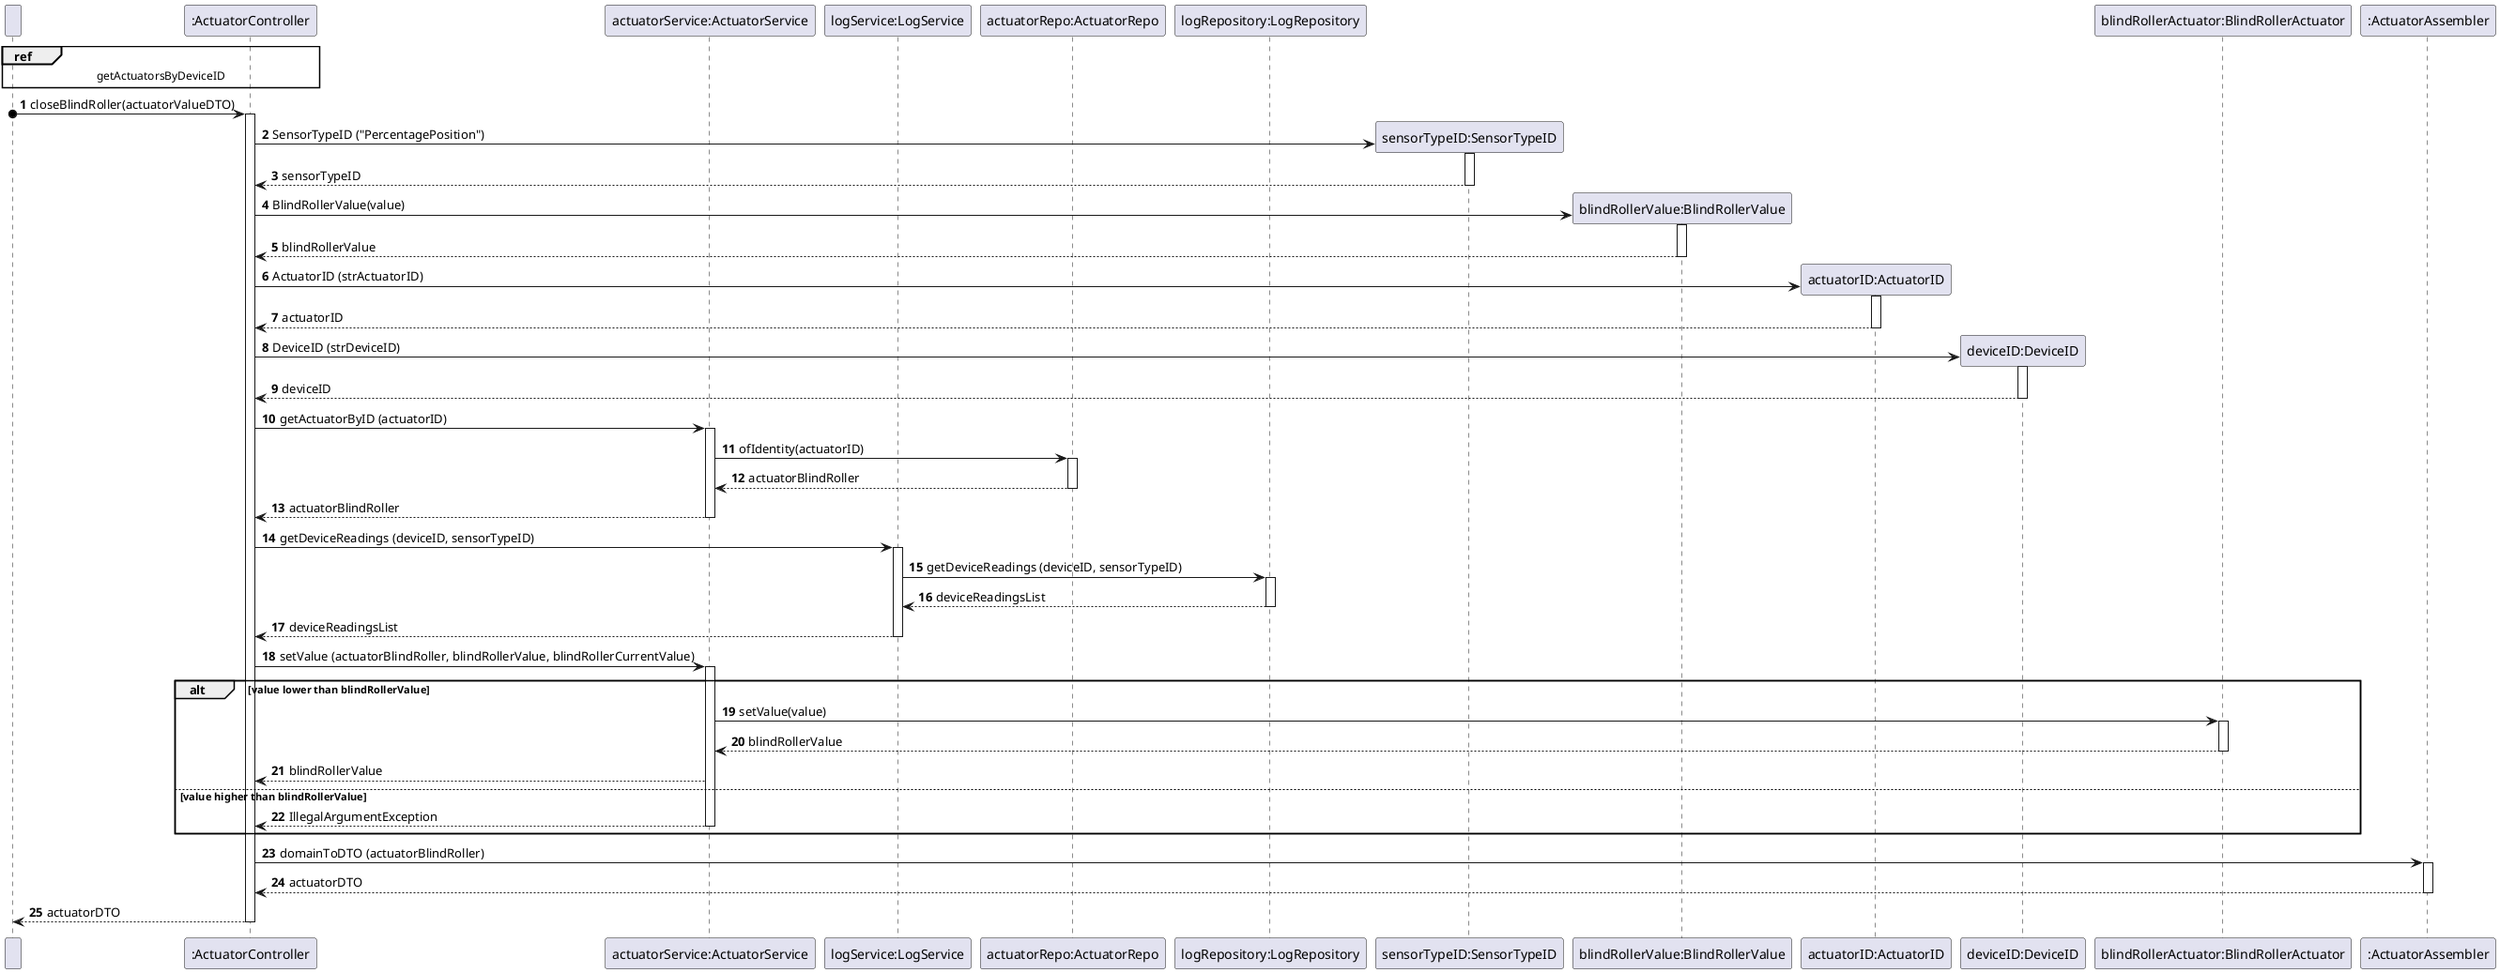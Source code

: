 @startuml
'https://plantuml.com/sequence-diagram
!pragma layout smetana
autonumber

    participant " " as User
    participant ":ActuatorController" as ActuatorController
    participant "actuatorService:ActuatorService" as ActuatorService
    participant "logService:LogService" as LogService
    participant "actuatorRepo:ActuatorRepo" as ActuatorRepo
    participant "logRepository:LogRepository" as LogRepository
    participant "sensorTypeID:SensorTypeID" as SensorTypeID
    participant "blindRollerValue:BlindRollerValue" as BlindRollerValue
    participant "actuatorID:ActuatorID" as ActuatorID
    participant "deviceID:DeviceID" as DeviceID
    participant "blindRollerActuator:BlindRollerActuator" as BlindRollerActuator
    participant ":ActuatorAssembler" as ActuatorAssembler


    ref over User, ActuatorController: getActuatorsByDeviceID

User o-> ActuatorController: closeBlindRoller(actuatorValueDTO)
activate ActuatorController

create SensorTypeID
ActuatorController -> SensorTypeID: SensorTypeID ("PercentagePosition")
activate SensorTypeID

SensorTypeID --> ActuatorController: sensorTypeID
deactivate SensorTypeID

create BlindRollerValue
ActuatorController -> BlindRollerValue: BlindRollerValue(value)
activate BlindRollerValue

BlindRollerValue --> ActuatorController: blindRollerValue
deactivate BlindRollerValue

create ActuatorID
ActuatorController -> ActuatorID : ActuatorID (strActuatorID)
activate ActuatorID

ActuatorID --> ActuatorController: actuatorID
deactivate ActuatorID

create DeviceID
ActuatorController -> DeviceID : DeviceID (strDeviceID)
activate DeviceID

DeviceID --> ActuatorController: deviceID
deactivate DeviceID

ActuatorController -> ActuatorService: getActuatorByID (actuatorID)
activate ActuatorService

ActuatorService -> ActuatorRepo: ofIdentity(actuatorID)
activate ActuatorRepo

ActuatorRepo --> ActuatorService: actuatorBlindRoller
deactivate ActuatorRepo

ActuatorService --> ActuatorController: actuatorBlindRoller
deactivate ActuatorService

ActuatorController -> LogService: getDeviceReadings (deviceID, sensorTypeID)
activate LogService

LogService -> LogRepository: getDeviceReadings (deviceID, sensorTypeID)
activate LogRepository

LogRepository --> LogService: deviceReadingsList
deactivate LogRepository

LogService --> ActuatorController: deviceReadingsList
deactivate LogService

ActuatorController -> ActuatorService: setValue (actuatorBlindRoller, blindRollerValue, blindRollerCurrentValue)
activate ActuatorService

alt value lower than blindRollerValue

ActuatorService -> BlindRollerActuator: setValue(value)
activate BlindRollerActuator

BlindRollerActuator --> ActuatorService: blindRollerValue
deactivate BlindRollerActuator

ActuatorService --> ActuatorController: blindRollerValue

else value higher than blindRollerValue
ActuatorService --> ActuatorController: IllegalArgumentException

deactivate ActuatorService
end

ActuatorController -> ActuatorAssembler: domainToDTO (actuatorBlindRoller)
activate ActuatorAssembler

ActuatorAssembler --> ActuatorController: actuatorDTO
deactivate ActuatorAssembler

ActuatorController --> User: actuatorDTO
deactivate ActuatorController

@enduml